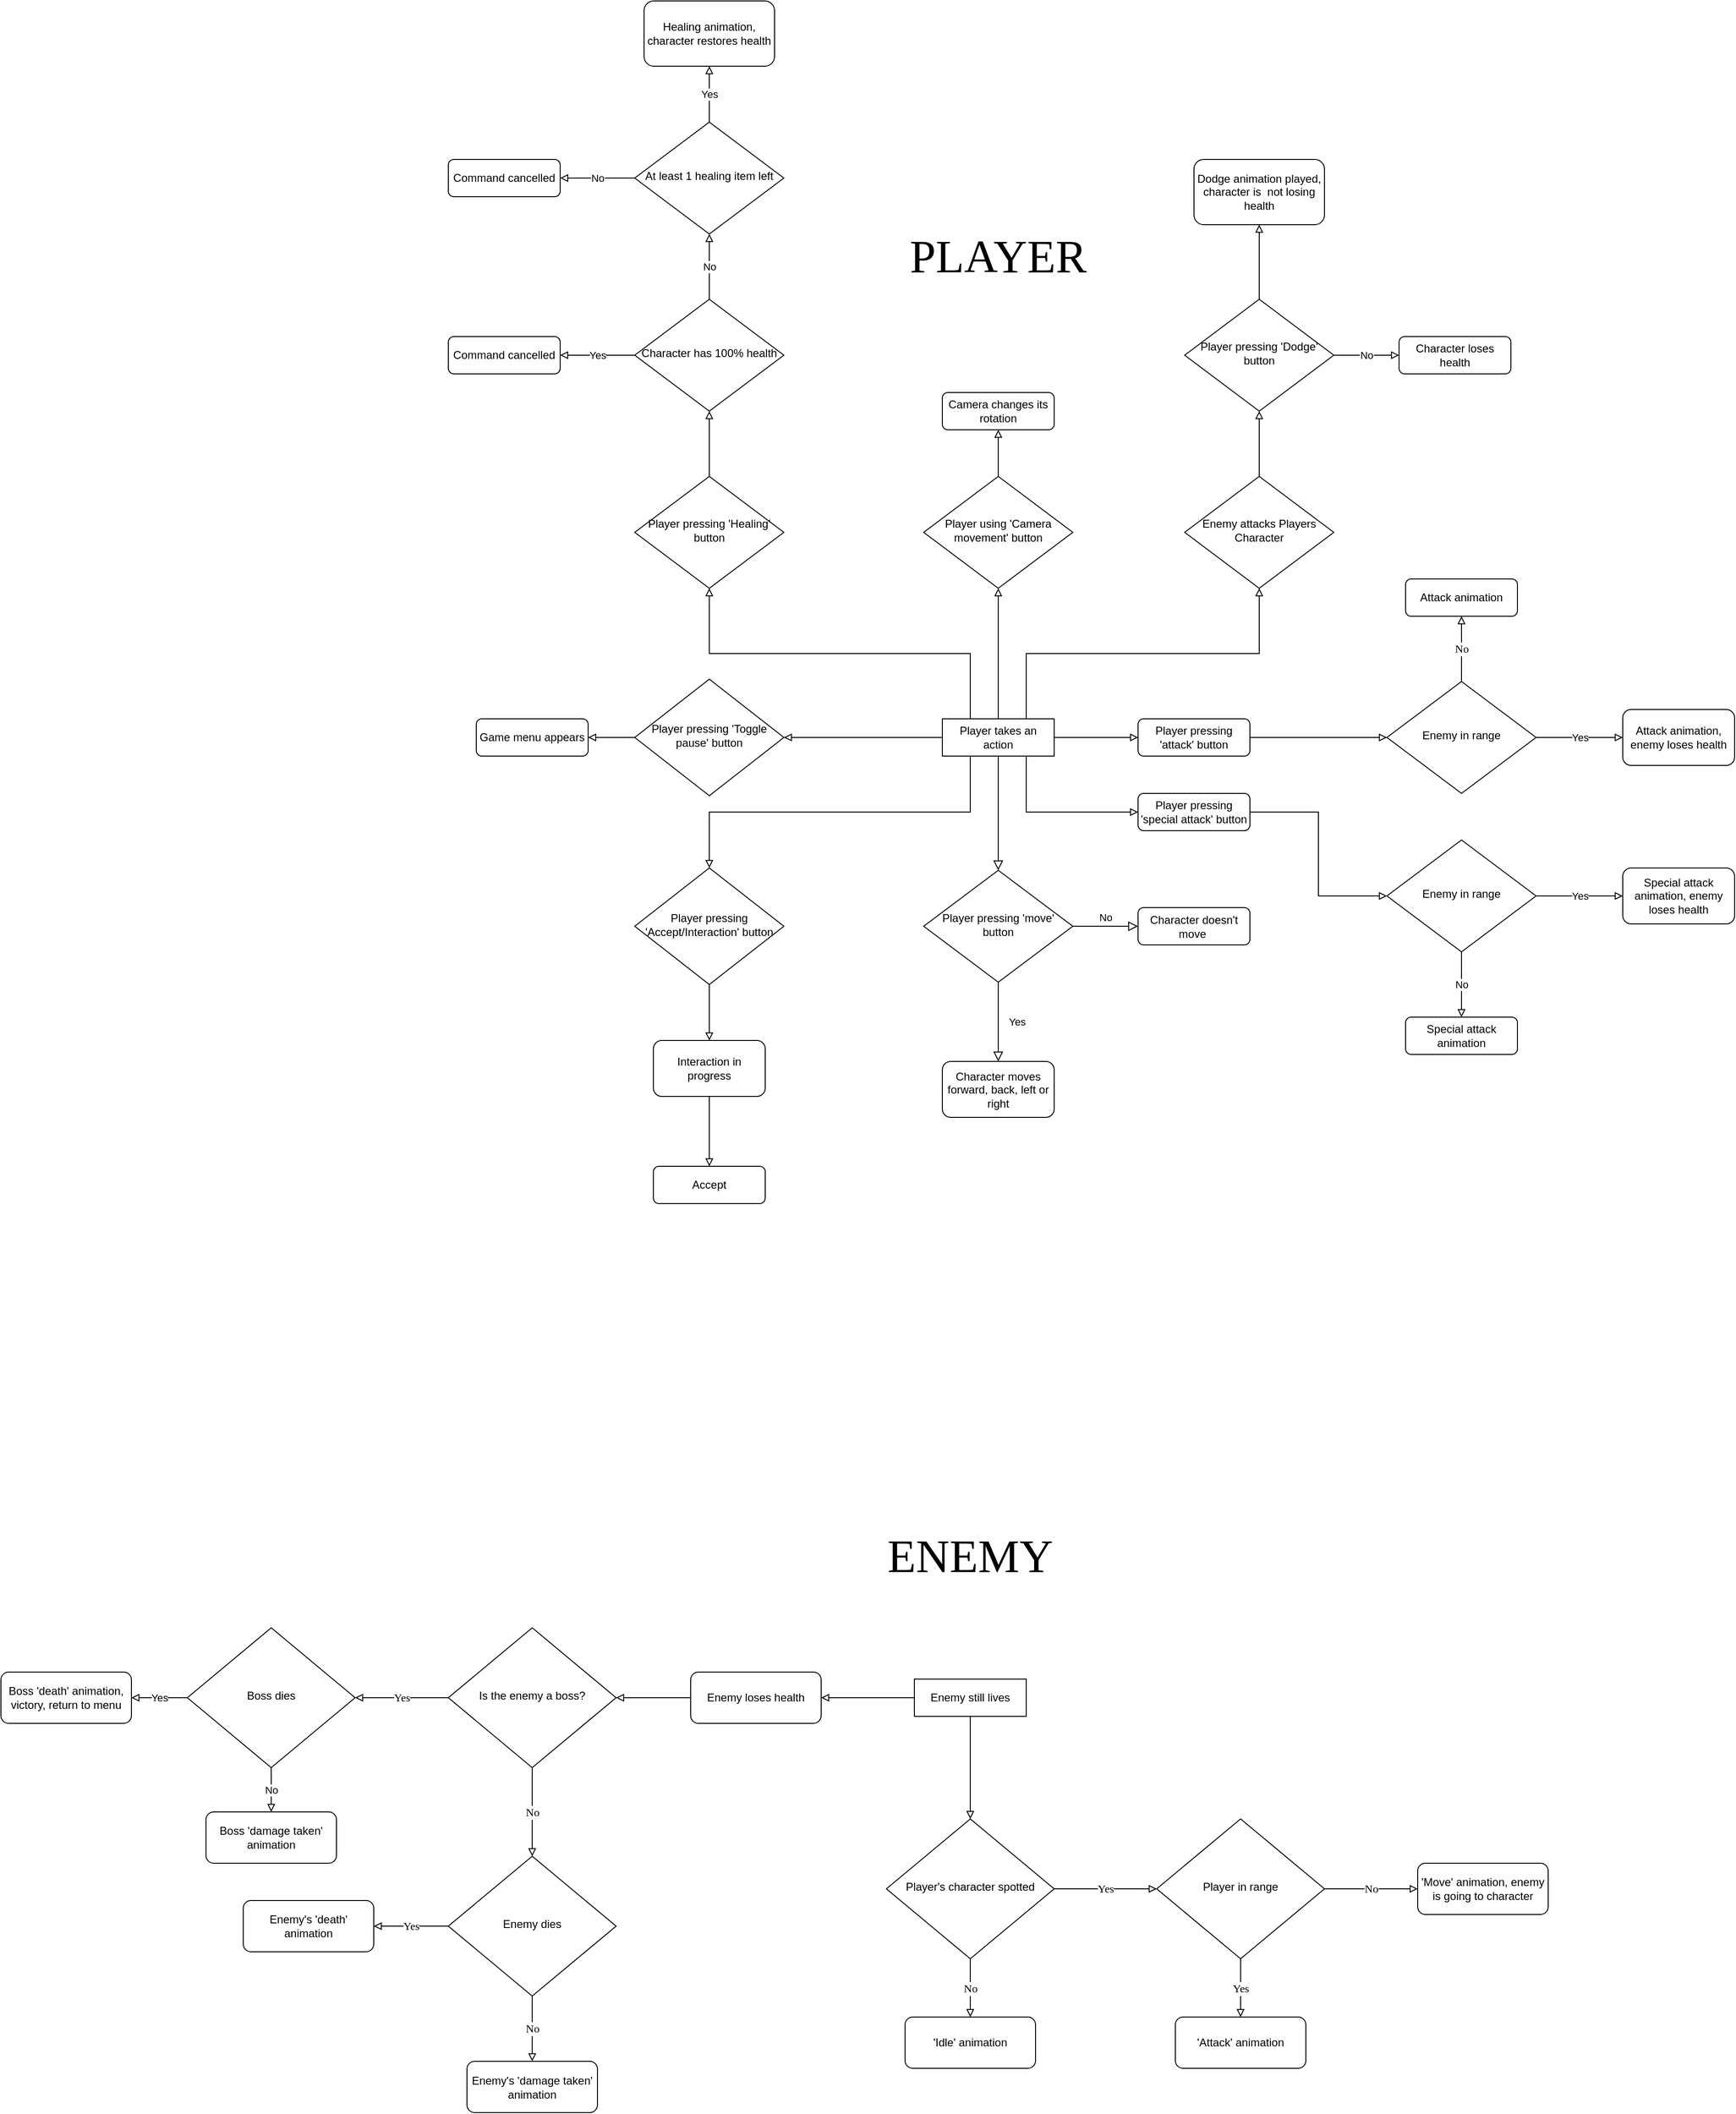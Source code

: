 <mxfile version="14.2.7" type="google"><diagram id="C5RBs43oDa-KdzZeNtuy" name="Page-1"><mxGraphModel dx="2208" dy="1964" grid="1" gridSize="10" guides="1" tooltips="1" connect="1" arrows="1" fold="1" page="1" pageScale="1" pageWidth="827" pageHeight="1169" math="0" shadow="0"><root><mxCell id="WIyWlLk6GJQsqaUBKTNV-0"/><mxCell id="WIyWlLk6GJQsqaUBKTNV-1" parent="WIyWlLk6GJQsqaUBKTNV-0"/><mxCell id="WIyWlLk6GJQsqaUBKTNV-2" value="" style="rounded=0;html=1;jettySize=auto;orthogonalLoop=1;fontSize=11;endArrow=block;endFill=0;endSize=8;strokeWidth=1;shadow=0;labelBackgroundColor=none;edgeStyle=orthogonalEdgeStyle;" parent="WIyWlLk6GJQsqaUBKTNV-1" source="WIyWlLk6GJQsqaUBKTNV-3" target="WIyWlLk6GJQsqaUBKTNV-6" edge="1"><mxGeometry relative="1" as="geometry"/></mxCell><mxCell id="Dan8Ha7qiexvNh3nj23z-9" style="edgeStyle=orthogonalEdgeStyle;rounded=0;orthogonalLoop=1;jettySize=auto;html=1;exitX=1;exitY=0.5;exitDx=0;exitDy=0;entryX=0;entryY=0.5;entryDx=0;entryDy=0;endArrow=block;endFill=0;" parent="WIyWlLk6GJQsqaUBKTNV-1" source="WIyWlLk6GJQsqaUBKTNV-3" edge="1"><mxGeometry relative="1" as="geometry"><mxPoint x="560" y="260" as="targetPoint"/></mxGeometry></mxCell><mxCell id="Dan8Ha7qiexvNh3nj23z-19" style="edgeStyle=orthogonalEdgeStyle;rounded=0;orthogonalLoop=1;jettySize=auto;html=1;exitX=0;exitY=0.5;exitDx=0;exitDy=0;entryX=1;entryY=0.5;entryDx=0;entryDy=0;endArrow=block;endFill=0;" parent="WIyWlLk6GJQsqaUBKTNV-1" source="WIyWlLk6GJQsqaUBKTNV-3" target="Dan8Ha7qiexvNh3nj23z-18" edge="1"><mxGeometry relative="1" as="geometry"/></mxCell><mxCell id="Dan8Ha7qiexvNh3nj23z-23" style="edgeStyle=orthogonalEdgeStyle;rounded=0;orthogonalLoop=1;jettySize=auto;html=1;exitX=0.5;exitY=0;exitDx=0;exitDy=0;entryX=0.5;entryY=1;entryDx=0;entryDy=0;endArrow=block;endFill=0;" parent="WIyWlLk6GJQsqaUBKTNV-1" source="WIyWlLk6GJQsqaUBKTNV-3" target="Dan8Ha7qiexvNh3nj23z-22" edge="1"><mxGeometry relative="1" as="geometry"/></mxCell><mxCell id="Dan8Ha7qiexvNh3nj23z-37" style="edgeStyle=orthogonalEdgeStyle;rounded=0;orthogonalLoop=1;jettySize=auto;html=1;exitX=0.75;exitY=0;exitDx=0;exitDy=0;endArrow=block;endFill=0;" parent="WIyWlLk6GJQsqaUBKTNV-1" source="WIyWlLk6GJQsqaUBKTNV-3" target="Dan8Ha7qiexvNh3nj23z-36" edge="1"><mxGeometry relative="1" as="geometry"/></mxCell><mxCell id="Dan8Ha7qiexvNh3nj23z-45" style="edgeStyle=orthogonalEdgeStyle;rounded=0;orthogonalLoop=1;jettySize=auto;html=1;exitX=0.25;exitY=0;exitDx=0;exitDy=0;entryX=0.5;entryY=1;entryDx=0;entryDy=0;endArrow=block;endFill=0;" parent="WIyWlLk6GJQsqaUBKTNV-1" source="WIyWlLk6GJQsqaUBKTNV-3" target="Dan8Ha7qiexvNh3nj23z-44" edge="1"><mxGeometry relative="1" as="geometry"/></mxCell><mxCell id="Dan8Ha7qiexvNh3nj23z-57" style="edgeStyle=orthogonalEdgeStyle;rounded=0;orthogonalLoop=1;jettySize=auto;html=1;exitX=0.25;exitY=1;exitDx=0;exitDy=0;endArrow=block;endFill=0;" parent="WIyWlLk6GJQsqaUBKTNV-1" source="WIyWlLk6GJQsqaUBKTNV-3" target="Dan8Ha7qiexvNh3nj23z-56" edge="1"><mxGeometry relative="1" as="geometry"/></mxCell><mxCell id="Dan8Ha7qiexvNh3nj23z-114" style="edgeStyle=orthogonalEdgeStyle;rounded=0;orthogonalLoop=1;jettySize=auto;html=1;exitX=0.75;exitY=1;exitDx=0;exitDy=0;entryX=0;entryY=0.5;entryDx=0;entryDy=0;endArrow=block;endFill=0;fontFamily=Verdana;fontSize=12;" parent="WIyWlLk6GJQsqaUBKTNV-1" source="WIyWlLk6GJQsqaUBKTNV-3" target="Dan8Ha7qiexvNh3nj23z-113" edge="1"><mxGeometry relative="1" as="geometry"/></mxCell><mxCell id="WIyWlLk6GJQsqaUBKTNV-3" value="Player takes an action" style="rounded=1;whiteSpace=wrap;html=1;fontSize=12;glass=0;strokeWidth=1;shadow=0;arcSize=0;" parent="WIyWlLk6GJQsqaUBKTNV-1" vertex="1"><mxGeometry x="350" y="240" width="120" height="40" as="geometry"/></mxCell><mxCell id="WIyWlLk6GJQsqaUBKTNV-4" value="Yes" style="rounded=0;html=1;jettySize=auto;orthogonalLoop=1;fontSize=11;endArrow=block;endFill=0;endSize=8;strokeWidth=1;shadow=0;labelBackgroundColor=none;edgeStyle=orthogonalEdgeStyle;entryX=0.5;entryY=0;entryDx=0;entryDy=0;" parent="WIyWlLk6GJQsqaUBKTNV-1" source="WIyWlLk6GJQsqaUBKTNV-6" target="Dan8Ha7qiexvNh3nj23z-2" edge="1"><mxGeometry y="20" relative="1" as="geometry"><mxPoint as="offset"/><mxPoint x="410" y="512.5" as="targetPoint"/></mxGeometry></mxCell><mxCell id="WIyWlLk6GJQsqaUBKTNV-5" value="No" style="edgeStyle=orthogonalEdgeStyle;rounded=0;html=1;jettySize=auto;orthogonalLoop=1;fontSize=11;endArrow=block;endFill=0;endSize=8;strokeWidth=1;shadow=0;labelBackgroundColor=none;" parent="WIyWlLk6GJQsqaUBKTNV-1" source="WIyWlLk6GJQsqaUBKTNV-6" target="WIyWlLk6GJQsqaUBKTNV-7" edge="1"><mxGeometry y="10" relative="1" as="geometry"><mxPoint as="offset"/></mxGeometry></mxCell><mxCell id="WIyWlLk6GJQsqaUBKTNV-6" value="Player pressing 'move' button" style="rhombus;whiteSpace=wrap;html=1;shadow=0;fontFamily=Helvetica;fontSize=12;align=center;strokeWidth=1;spacing=6;spacingTop=-4;" parent="WIyWlLk6GJQsqaUBKTNV-1" vertex="1"><mxGeometry x="330" y="402.5" width="160" height="120" as="geometry"/></mxCell><mxCell id="WIyWlLk6GJQsqaUBKTNV-7" value="Character doesn't move&amp;nbsp;" style="rounded=1;whiteSpace=wrap;html=1;fontSize=12;glass=0;strokeWidth=1;shadow=0;" parent="WIyWlLk6GJQsqaUBKTNV-1" vertex="1"><mxGeometry x="560" y="442.5" width="120" height="40" as="geometry"/></mxCell><mxCell id="Dan8Ha7qiexvNh3nj23z-2" value="&lt;span&gt;Character moves forward, back, left or right&lt;/span&gt;" style="rounded=1;whiteSpace=wrap;html=1;" parent="WIyWlLk6GJQsqaUBKTNV-1" vertex="1"><mxGeometry x="350" y="607.5" width="120" height="60" as="geometry"/></mxCell><mxCell id="Dan8Ha7qiexvNh3nj23z-27" style="edgeStyle=orthogonalEdgeStyle;rounded=0;orthogonalLoop=1;jettySize=auto;html=1;exitX=1;exitY=0.5;exitDx=0;exitDy=0;entryX=0;entryY=0.5;entryDx=0;entryDy=0;endArrow=block;endFill=0;" parent="WIyWlLk6GJQsqaUBKTNV-1" source="Dan8Ha7qiexvNh3nj23z-112" target="Dan8Ha7qiexvNh3nj23z-13" edge="1"><mxGeometry relative="1" as="geometry"><mxPoint x="720" y="260" as="sourcePoint"/><mxPoint x="770" y="260" as="targetPoint"/></mxGeometry></mxCell><mxCell id="Dan8Ha7qiexvNh3nj23z-12" value="&lt;span&gt;Attack animation, enemy loses health&lt;/span&gt;" style="rounded=1;whiteSpace=wrap;html=1;" parent="WIyWlLk6GJQsqaUBKTNV-1" vertex="1"><mxGeometry x="1080" y="230" width="120" height="60" as="geometry"/></mxCell><mxCell id="Dan8Ha7qiexvNh3nj23z-17" value="Yes" style="edgeStyle=orthogonalEdgeStyle;rounded=0;orthogonalLoop=1;jettySize=auto;html=1;exitX=1;exitY=0.5;exitDx=0;exitDy=0;endArrow=block;endFill=0;" parent="WIyWlLk6GJQsqaUBKTNV-1" source="Dan8Ha7qiexvNh3nj23z-13" target="Dan8Ha7qiexvNh3nj23z-12" edge="1"><mxGeometry relative="1" as="geometry"/></mxCell><mxCell id="Dan8Ha7qiexvNh3nj23z-117" value="No" style="edgeStyle=orthogonalEdgeStyle;rounded=0;orthogonalLoop=1;jettySize=auto;html=1;exitX=0.5;exitY=0;exitDx=0;exitDy=0;entryX=0.5;entryY=1;entryDx=0;entryDy=0;endArrow=block;endFill=0;fontFamily=Verdana;fontSize=12;" parent="WIyWlLk6GJQsqaUBKTNV-1" source="Dan8Ha7qiexvNh3nj23z-13" target="Dan8Ha7qiexvNh3nj23z-15" edge="1"><mxGeometry relative="1" as="geometry"/></mxCell><mxCell id="Dan8Ha7qiexvNh3nj23z-13" value="Enemy in range" style="rhombus;whiteSpace=wrap;html=1;shadow=0;fontFamily=Helvetica;fontSize=12;align=center;strokeWidth=1;spacing=6;spacingTop=-4;" parent="WIyWlLk6GJQsqaUBKTNV-1" vertex="1"><mxGeometry x="827" y="200" width="160" height="120" as="geometry"/></mxCell><mxCell id="Dan8Ha7qiexvNh3nj23z-15" value="Attack animation" style="rounded=1;whiteSpace=wrap;html=1;fontSize=12;glass=0;strokeWidth=1;shadow=0;" parent="WIyWlLk6GJQsqaUBKTNV-1" vertex="1"><mxGeometry x="847" y="90" width="120" height="40" as="geometry"/></mxCell><mxCell id="Dan8Ha7qiexvNh3nj23z-21" style="edgeStyle=orthogonalEdgeStyle;rounded=0;orthogonalLoop=1;jettySize=auto;html=1;exitX=0;exitY=0.5;exitDx=0;exitDy=0;entryX=1;entryY=0.5;entryDx=0;entryDy=0;endArrow=block;endFill=0;" parent="WIyWlLk6GJQsqaUBKTNV-1" source="Dan8Ha7qiexvNh3nj23z-18" target="Dan8Ha7qiexvNh3nj23z-20" edge="1"><mxGeometry relative="1" as="geometry"/></mxCell><mxCell id="Dan8Ha7qiexvNh3nj23z-18" value="Player pressing 'Toggle pause' button" style="rhombus;whiteSpace=wrap;html=1;shadow=0;fontFamily=Helvetica;fontSize=12;align=center;strokeWidth=1;spacing=6;spacingTop=-4;" parent="WIyWlLk6GJQsqaUBKTNV-1" vertex="1"><mxGeometry x="20" y="197.5" width="160" height="125" as="geometry"/></mxCell><mxCell id="Dan8Ha7qiexvNh3nj23z-20" value="Game menu appears" style="rounded=1;whiteSpace=wrap;html=1;fontSize=12;glass=0;strokeWidth=1;shadow=0;" parent="WIyWlLk6GJQsqaUBKTNV-1" vertex="1"><mxGeometry x="-150" y="240" width="120" height="40" as="geometry"/></mxCell><mxCell id="Dan8Ha7qiexvNh3nj23z-25" style="edgeStyle=orthogonalEdgeStyle;rounded=0;orthogonalLoop=1;jettySize=auto;html=1;exitX=0.5;exitY=0;exitDx=0;exitDy=0;entryX=0.5;entryY=1;entryDx=0;entryDy=0;endArrow=block;endFill=0;" parent="WIyWlLk6GJQsqaUBKTNV-1" source="Dan8Ha7qiexvNh3nj23z-22" target="Dan8Ha7qiexvNh3nj23z-24" edge="1"><mxGeometry relative="1" as="geometry"/></mxCell><mxCell id="Dan8Ha7qiexvNh3nj23z-22" value="Player using 'Camera movement' button" style="rhombus;whiteSpace=wrap;html=1;shadow=0;fontFamily=Helvetica;fontSize=12;align=center;strokeWidth=1;spacing=6;spacingTop=-4;" parent="WIyWlLk6GJQsqaUBKTNV-1" vertex="1"><mxGeometry x="330" y="-20" width="160" height="120" as="geometry"/></mxCell><mxCell id="Dan8Ha7qiexvNh3nj23z-24" value="Camera changes its rotation" style="rounded=1;whiteSpace=wrap;html=1;fontSize=12;glass=0;strokeWidth=1;shadow=0;" parent="WIyWlLk6GJQsqaUBKTNV-1" vertex="1"><mxGeometry x="350" y="-110" width="120" height="40" as="geometry"/></mxCell><mxCell id="Dan8Ha7qiexvNh3nj23z-33" value="No" style="edgeStyle=orthogonalEdgeStyle;rounded=0;orthogonalLoop=1;jettySize=auto;html=1;exitX=0.5;exitY=1;exitDx=0;exitDy=0;endArrow=block;endFill=0;entryX=0.5;entryY=0;entryDx=0;entryDy=0;" parent="WIyWlLk6GJQsqaUBKTNV-1" source="Dan8Ha7qiexvNh3nj23z-30" target="Dan8Ha7qiexvNh3nj23z-32" edge="1"><mxGeometry relative="1" as="geometry"><mxPoint x="850" y="560" as="targetPoint"/></mxGeometry></mxCell><mxCell id="Dan8Ha7qiexvNh3nj23z-35" value="Yes" style="edgeStyle=orthogonalEdgeStyle;rounded=0;orthogonalLoop=1;jettySize=auto;html=1;exitX=1;exitY=0.5;exitDx=0;exitDy=0;entryX=0;entryY=0.5;entryDx=0;entryDy=0;endArrow=block;endFill=0;" parent="WIyWlLk6GJQsqaUBKTNV-1" source="Dan8Ha7qiexvNh3nj23z-30" target="Dan8Ha7qiexvNh3nj23z-34" edge="1"><mxGeometry relative="1" as="geometry"/></mxCell><mxCell id="Dan8Ha7qiexvNh3nj23z-30" value="Enemy in range" style="rhombus;whiteSpace=wrap;html=1;shadow=0;fontFamily=Helvetica;fontSize=12;align=center;strokeWidth=1;spacing=6;spacingTop=-4;" parent="WIyWlLk6GJQsqaUBKTNV-1" vertex="1"><mxGeometry x="827" y="370" width="160" height="120" as="geometry"/></mxCell><mxCell id="Dan8Ha7qiexvNh3nj23z-32" value="Special attack animation" style="rounded=1;whiteSpace=wrap;html=1;fontSize=12;glass=0;strokeWidth=1;shadow=0;" parent="WIyWlLk6GJQsqaUBKTNV-1" vertex="1"><mxGeometry x="847" y="560" width="120" height="40" as="geometry"/></mxCell><mxCell id="Dan8Ha7qiexvNh3nj23z-34" value="&lt;span&gt;Special attack animation, enemy loses health&lt;/span&gt;" style="rounded=1;whiteSpace=wrap;html=1;" parent="WIyWlLk6GJQsqaUBKTNV-1" vertex="1"><mxGeometry x="1080" y="400" width="120" height="60" as="geometry"/></mxCell><mxCell id="Dan8Ha7qiexvNh3nj23z-39" style="edgeStyle=orthogonalEdgeStyle;rounded=0;orthogonalLoop=1;jettySize=auto;html=1;exitX=0.5;exitY=0;exitDx=0;exitDy=0;entryX=0.5;entryY=1;entryDx=0;entryDy=0;endArrow=block;endFill=0;" parent="WIyWlLk6GJQsqaUBKTNV-1" source="Dan8Ha7qiexvNh3nj23z-36" target="Dan8Ha7qiexvNh3nj23z-38" edge="1"><mxGeometry relative="1" as="geometry"/></mxCell><mxCell id="Dan8Ha7qiexvNh3nj23z-36" value="Enemy attacks Players Character" style="rhombus;whiteSpace=wrap;html=1;shadow=0;fontFamily=Helvetica;fontSize=12;align=center;strokeWidth=1;spacing=6;spacingTop=-4;" parent="WIyWlLk6GJQsqaUBKTNV-1" vertex="1"><mxGeometry x="610" y="-20" width="160" height="120" as="geometry"/></mxCell><mxCell id="Dan8Ha7qiexvNh3nj23z-41" value="No" style="edgeStyle=orthogonalEdgeStyle;rounded=0;orthogonalLoop=1;jettySize=auto;html=1;exitX=1;exitY=0.5;exitDx=0;exitDy=0;entryX=0;entryY=0.5;entryDx=0;entryDy=0;endArrow=block;endFill=0;" parent="WIyWlLk6GJQsqaUBKTNV-1" source="Dan8Ha7qiexvNh3nj23z-38" target="Dan8Ha7qiexvNh3nj23z-40" edge="1"><mxGeometry relative="1" as="geometry"/></mxCell><mxCell id="Dan8Ha7qiexvNh3nj23z-43" style="edgeStyle=orthogonalEdgeStyle;rounded=0;orthogonalLoop=1;jettySize=auto;html=1;exitX=0.5;exitY=0;exitDx=0;exitDy=0;entryX=0.5;entryY=1;entryDx=0;entryDy=0;endArrow=block;endFill=0;" parent="WIyWlLk6GJQsqaUBKTNV-1" source="Dan8Ha7qiexvNh3nj23z-38" target="Dan8Ha7qiexvNh3nj23z-42" edge="1"><mxGeometry relative="1" as="geometry"/></mxCell><mxCell id="Dan8Ha7qiexvNh3nj23z-38" value="Player pressing 'Dodge' button" style="rhombus;whiteSpace=wrap;html=1;shadow=0;fontFamily=Helvetica;fontSize=12;align=center;strokeWidth=1;spacing=6;spacingTop=-4;" parent="WIyWlLk6GJQsqaUBKTNV-1" vertex="1"><mxGeometry x="610" y="-210" width="160" height="120" as="geometry"/></mxCell><mxCell id="Dan8Ha7qiexvNh3nj23z-40" value="Character loses health" style="rounded=1;whiteSpace=wrap;html=1;fontSize=12;glass=0;strokeWidth=1;shadow=0;" parent="WIyWlLk6GJQsqaUBKTNV-1" vertex="1"><mxGeometry x="840" y="-170" width="120" height="40" as="geometry"/></mxCell><mxCell id="Dan8Ha7qiexvNh3nj23z-42" value="Dodge animation played, character is&amp;nbsp; not losing health" style="rounded=1;whiteSpace=wrap;html=1;fontSize=12;glass=0;strokeWidth=1;shadow=0;" parent="WIyWlLk6GJQsqaUBKTNV-1" vertex="1"><mxGeometry x="620" y="-360" width="140" height="70" as="geometry"/></mxCell><mxCell id="Dan8Ha7qiexvNh3nj23z-47" style="edgeStyle=orthogonalEdgeStyle;rounded=0;orthogonalLoop=1;jettySize=auto;html=1;exitX=0.5;exitY=0;exitDx=0;exitDy=0;entryX=0.5;entryY=1;entryDx=0;entryDy=0;endArrow=block;endFill=0;" parent="WIyWlLk6GJQsqaUBKTNV-1" source="Dan8Ha7qiexvNh3nj23z-44" target="Dan8Ha7qiexvNh3nj23z-46" edge="1"><mxGeometry relative="1" as="geometry"/></mxCell><mxCell id="Dan8Ha7qiexvNh3nj23z-44" value="Player pressing 'Healing' button" style="rhombus;whiteSpace=wrap;html=1;shadow=0;fontFamily=Helvetica;fontSize=12;align=center;strokeWidth=1;spacing=6;spacingTop=-4;" parent="WIyWlLk6GJQsqaUBKTNV-1" vertex="1"><mxGeometry x="20" y="-20" width="160" height="120" as="geometry"/></mxCell><mxCell id="Dan8Ha7qiexvNh3nj23z-49" value="Yes" style="edgeStyle=orthogonalEdgeStyle;rounded=0;orthogonalLoop=1;jettySize=auto;html=1;exitX=0;exitY=0.5;exitDx=0;exitDy=0;entryX=1;entryY=0.5;entryDx=0;entryDy=0;endArrow=block;endFill=0;" parent="WIyWlLk6GJQsqaUBKTNV-1" source="Dan8Ha7qiexvNh3nj23z-46" target="Dan8Ha7qiexvNh3nj23z-48" edge="1"><mxGeometry relative="1" as="geometry"/></mxCell><mxCell id="Dan8Ha7qiexvNh3nj23z-51" value="No" style="edgeStyle=orthogonalEdgeStyle;rounded=0;orthogonalLoop=1;jettySize=auto;html=1;exitX=0.5;exitY=0;exitDx=0;exitDy=0;entryX=0.5;entryY=1;entryDx=0;entryDy=0;endArrow=block;endFill=0;" parent="WIyWlLk6GJQsqaUBKTNV-1" source="Dan8Ha7qiexvNh3nj23z-46" target="Dan8Ha7qiexvNh3nj23z-50" edge="1"><mxGeometry relative="1" as="geometry"/></mxCell><mxCell id="Dan8Ha7qiexvNh3nj23z-46" value="Character has 100% health" style="rhombus;whiteSpace=wrap;html=1;shadow=0;fontFamily=Helvetica;fontSize=12;align=center;strokeWidth=1;spacing=6;spacingTop=-4;" parent="WIyWlLk6GJQsqaUBKTNV-1" vertex="1"><mxGeometry x="20" y="-210" width="160" height="120" as="geometry"/></mxCell><mxCell id="Dan8Ha7qiexvNh3nj23z-48" value="Command cancelled" style="rounded=1;whiteSpace=wrap;html=1;fontSize=12;glass=0;strokeWidth=1;shadow=0;" parent="WIyWlLk6GJQsqaUBKTNV-1" vertex="1"><mxGeometry x="-180" y="-170" width="120" height="40" as="geometry"/></mxCell><mxCell id="Dan8Ha7qiexvNh3nj23z-53" value="No" style="edgeStyle=orthogonalEdgeStyle;rounded=0;orthogonalLoop=1;jettySize=auto;html=1;exitX=0;exitY=0.5;exitDx=0;exitDy=0;entryX=1;entryY=0.5;entryDx=0;entryDy=0;endArrow=block;endFill=0;" parent="WIyWlLk6GJQsqaUBKTNV-1" source="Dan8Ha7qiexvNh3nj23z-50" target="Dan8Ha7qiexvNh3nj23z-52" edge="1"><mxGeometry relative="1" as="geometry"/></mxCell><mxCell id="Dan8Ha7qiexvNh3nj23z-55" value="Yes" style="edgeStyle=orthogonalEdgeStyle;rounded=0;orthogonalLoop=1;jettySize=auto;html=1;exitX=0.5;exitY=0;exitDx=0;exitDy=0;entryX=0.5;entryY=1;entryDx=0;entryDy=0;endArrow=block;endFill=0;" parent="WIyWlLk6GJQsqaUBKTNV-1" source="Dan8Ha7qiexvNh3nj23z-50" target="Dan8Ha7qiexvNh3nj23z-54" edge="1"><mxGeometry relative="1" as="geometry"/></mxCell><mxCell id="Dan8Ha7qiexvNh3nj23z-50" value="At least 1 healing item left" style="rhombus;whiteSpace=wrap;html=1;shadow=0;fontFamily=Helvetica;fontSize=12;align=center;strokeWidth=1;spacing=6;spacingTop=-4;" parent="WIyWlLk6GJQsqaUBKTNV-1" vertex="1"><mxGeometry x="20" y="-400" width="160" height="120" as="geometry"/></mxCell><mxCell id="Dan8Ha7qiexvNh3nj23z-52" value="Command cancelled" style="rounded=1;whiteSpace=wrap;html=1;fontSize=12;glass=0;strokeWidth=1;shadow=0;" parent="WIyWlLk6GJQsqaUBKTNV-1" vertex="1"><mxGeometry x="-180" y="-360" width="120" height="40" as="geometry"/></mxCell><mxCell id="Dan8Ha7qiexvNh3nj23z-54" value="Healing animation, character restores health" style="rounded=1;whiteSpace=wrap;html=1;fontSize=12;glass=0;strokeWidth=1;shadow=0;" parent="WIyWlLk6GJQsqaUBKTNV-1" vertex="1"><mxGeometry x="30" y="-530" width="140" height="70" as="geometry"/></mxCell><mxCell id="Dan8Ha7qiexvNh3nj23z-59" style="edgeStyle=orthogonalEdgeStyle;rounded=0;orthogonalLoop=1;jettySize=auto;html=1;exitX=0.5;exitY=1;exitDx=0;exitDy=0;entryX=0.5;entryY=0;entryDx=0;entryDy=0;endArrow=block;endFill=0;" parent="WIyWlLk6GJQsqaUBKTNV-1" source="Dan8Ha7qiexvNh3nj23z-56" edge="1"><mxGeometry relative="1" as="geometry"><mxPoint x="100" y="585" as="targetPoint"/></mxGeometry></mxCell><mxCell id="Dan8Ha7qiexvNh3nj23z-56" value="Player pressing 'Accept/Interaction' button" style="rhombus;whiteSpace=wrap;html=1;shadow=0;fontFamily=Helvetica;fontSize=12;align=center;strokeWidth=1;spacing=6;spacingTop=-4;" parent="WIyWlLk6GJQsqaUBKTNV-1" vertex="1"><mxGeometry x="20" y="400" width="160" height="125" as="geometry"/></mxCell><mxCell id="Dan8Ha7qiexvNh3nj23z-62" value="Accept" style="rounded=1;whiteSpace=wrap;html=1;fontSize=12;glass=0;strokeWidth=1;shadow=0;" parent="WIyWlLk6GJQsqaUBKTNV-1" vertex="1"><mxGeometry x="40" y="720" width="120" height="40" as="geometry"/></mxCell><mxCell id="Dan8Ha7qiexvNh3nj23z-68" value="PLAYER" style="text;html=1;strokeColor=none;fillColor=none;align=center;verticalAlign=middle;whiteSpace=wrap;rounded=0;fontSize=50;fontStyle=0;fontFamily=Verdana;" parent="WIyWlLk6GJQsqaUBKTNV-1" vertex="1"><mxGeometry x="310" y="-304" width="200" height="94" as="geometry"/></mxCell><mxCell id="Dan8Ha7qiexvNh3nj23z-69" value="ENEMY" style="text;html=1;strokeColor=none;fillColor=none;align=center;verticalAlign=middle;whiteSpace=wrap;rounded=0;fontSize=50;fontStyle=0;fontFamily=Verdana;" parent="WIyWlLk6GJQsqaUBKTNV-1" vertex="1"><mxGeometry x="280" y="1090" width="200" height="94" as="geometry"/></mxCell><mxCell id="Dan8Ha7qiexvNh3nj23z-84" value="'Move' animation, enemy is going to character" style="rounded=1;whiteSpace=wrap;html=1;fontSize=12;glass=0;strokeWidth=1;shadow=0;" parent="WIyWlLk6GJQsqaUBKTNV-1" vertex="1"><mxGeometry x="860" y="1467.5" width="140" height="55" as="geometry"/></mxCell><mxCell id="Dan8Ha7qiexvNh3nj23z-86" value="No" style="edgeStyle=orthogonalEdgeStyle;rounded=0;orthogonalLoop=1;jettySize=auto;html=1;exitX=1;exitY=0.5;exitDx=0;exitDy=0;entryX=0;entryY=0.5;entryDx=0;entryDy=0;endArrow=block;endFill=0;fontFamily=Verdana;fontSize=12;" parent="WIyWlLk6GJQsqaUBKTNV-1" source="Dan8Ha7qiexvNh3nj23z-85" target="Dan8Ha7qiexvNh3nj23z-84" edge="1"><mxGeometry relative="1" as="geometry"><Array as="points"><mxPoint x="810" y="1495"/><mxPoint x="810" y="1495"/></Array></mxGeometry></mxCell><mxCell id="Dan8Ha7qiexvNh3nj23z-88" value="Yes" style="edgeStyle=orthogonalEdgeStyle;rounded=0;orthogonalLoop=1;jettySize=auto;html=1;exitX=0.5;exitY=1;exitDx=0;exitDy=0;entryX=0.5;entryY=0;entryDx=0;entryDy=0;endArrow=block;endFill=0;fontFamily=Verdana;fontSize=12;" parent="WIyWlLk6GJQsqaUBKTNV-1" source="Dan8Ha7qiexvNh3nj23z-85" target="Dan8Ha7qiexvNh3nj23z-87" edge="1"><mxGeometry relative="1" as="geometry"/></mxCell><mxCell id="Dan8Ha7qiexvNh3nj23z-85" value="Player in range" style="rhombus;whiteSpace=wrap;html=1;shadow=0;fontFamily=Helvetica;fontSize=12;align=center;strokeWidth=1;spacing=6;spacingTop=-4;" parent="WIyWlLk6GJQsqaUBKTNV-1" vertex="1"><mxGeometry x="580" y="1420" width="180" height="150" as="geometry"/></mxCell><mxCell id="Dan8Ha7qiexvNh3nj23z-87" value="'Attack' animation" style="rounded=1;whiteSpace=wrap;html=1;fontSize=12;glass=0;strokeWidth=1;shadow=0;" parent="WIyWlLk6GJQsqaUBKTNV-1" vertex="1"><mxGeometry x="600" y="1632.5" width="140" height="55" as="geometry"/></mxCell><mxCell id="Dan8Ha7qiexvNh3nj23z-93" value="Yes" style="edgeStyle=orthogonalEdgeStyle;rounded=0;orthogonalLoop=1;jettySize=auto;html=1;exitX=1;exitY=0.5;exitDx=0;exitDy=0;entryX=0;entryY=0.5;entryDx=0;entryDy=0;endArrow=block;endFill=0;fontFamily=Verdana;fontSize=12;" parent="WIyWlLk6GJQsqaUBKTNV-1" source="Dan8Ha7qiexvNh3nj23z-92" target="Dan8Ha7qiexvNh3nj23z-85" edge="1"><mxGeometry relative="1" as="geometry"/></mxCell><mxCell id="Dan8Ha7qiexvNh3nj23z-95" value="No" style="edgeStyle=orthogonalEdgeStyle;rounded=0;orthogonalLoop=1;jettySize=auto;html=1;exitX=0.5;exitY=1;exitDx=0;exitDy=0;entryX=0.5;entryY=0;entryDx=0;entryDy=0;endArrow=block;endFill=0;fontFamily=Verdana;fontSize=12;" parent="WIyWlLk6GJQsqaUBKTNV-1" source="Dan8Ha7qiexvNh3nj23z-92" target="Dan8Ha7qiexvNh3nj23z-94" edge="1"><mxGeometry relative="1" as="geometry"/></mxCell><mxCell id="Dan8Ha7qiexvNh3nj23z-92" value="Player's character spotted" style="rhombus;whiteSpace=wrap;html=1;shadow=0;fontFamily=Helvetica;fontSize=12;align=center;strokeWidth=1;spacing=6;spacingTop=-4;" parent="WIyWlLk6GJQsqaUBKTNV-1" vertex="1"><mxGeometry x="290" y="1420" width="180" height="150" as="geometry"/></mxCell><mxCell id="Dan8Ha7qiexvNh3nj23z-94" value="'Idle' animation" style="rounded=1;whiteSpace=wrap;html=1;fontSize=12;glass=0;strokeWidth=1;shadow=0;" parent="WIyWlLk6GJQsqaUBKTNV-1" vertex="1"><mxGeometry x="310" y="1632.5" width="140" height="55" as="geometry"/></mxCell><mxCell id="Dan8Ha7qiexvNh3nj23z-98" style="edgeStyle=orthogonalEdgeStyle;rounded=0;orthogonalLoop=1;jettySize=auto;html=1;exitX=0.5;exitY=1;exitDx=0;exitDy=0;entryX=0.5;entryY=0;entryDx=0;entryDy=0;endArrow=block;endFill=0;fontFamily=Verdana;fontSize=12;" parent="WIyWlLk6GJQsqaUBKTNV-1" source="Dan8Ha7qiexvNh3nj23z-97" target="Dan8Ha7qiexvNh3nj23z-92" edge="1"><mxGeometry relative="1" as="geometry"/></mxCell><mxCell id="Dan8Ha7qiexvNh3nj23z-100" style="edgeStyle=orthogonalEdgeStyle;rounded=0;orthogonalLoop=1;jettySize=auto;html=1;exitX=0;exitY=0.5;exitDx=0;exitDy=0;entryX=1;entryY=0.5;entryDx=0;entryDy=0;endArrow=block;endFill=0;fontFamily=Verdana;fontSize=12;" parent="WIyWlLk6GJQsqaUBKTNV-1" source="Dan8Ha7qiexvNh3nj23z-97" target="Dan8Ha7qiexvNh3nj23z-99" edge="1"><mxGeometry relative="1" as="geometry"/></mxCell><mxCell id="Dan8Ha7qiexvNh3nj23z-97" value="Enemy still lives" style="rounded=1;whiteSpace=wrap;html=1;fontSize=12;glass=0;strokeWidth=1;shadow=0;arcSize=0;" parent="WIyWlLk6GJQsqaUBKTNV-1" vertex="1"><mxGeometry x="320" y="1270" width="120" height="40" as="geometry"/></mxCell><mxCell id="Dan8Ha7qiexvNh3nj23z-122" style="edgeStyle=orthogonalEdgeStyle;rounded=0;orthogonalLoop=1;jettySize=auto;html=1;exitX=0;exitY=0.5;exitDx=0;exitDy=0;entryX=1;entryY=0.5;entryDx=0;entryDy=0;endArrow=block;endFill=0;fontFamily=Verdana;fontSize=12;" parent="WIyWlLk6GJQsqaUBKTNV-1" source="Dan8Ha7qiexvNh3nj23z-99" target="Dan8Ha7qiexvNh3nj23z-120" edge="1"><mxGeometry relative="1" as="geometry"/></mxCell><mxCell id="Dan8Ha7qiexvNh3nj23z-99" value="Enemy loses health" style="rounded=1;whiteSpace=wrap;html=1;fontSize=12;glass=0;strokeWidth=1;shadow=0;" parent="WIyWlLk6GJQsqaUBKTNV-1" vertex="1"><mxGeometry x="80" y="1262.5" width="140" height="55" as="geometry"/></mxCell><mxCell id="Dan8Ha7qiexvNh3nj23z-101" value="Enemy's 'damage taken' animation" style="rounded=1;whiteSpace=wrap;html=1;fontSize=12;glass=0;strokeWidth=1;shadow=0;" parent="WIyWlLk6GJQsqaUBKTNV-1" vertex="1"><mxGeometry x="-160" y="1680" width="140" height="55" as="geometry"/></mxCell><mxCell id="Dan8Ha7qiexvNh3nj23z-103" value="Boss 'death' animation, victory, return to menu" style="rounded=1;whiteSpace=wrap;html=1;fontSize=12;glass=0;strokeWidth=1;shadow=0;" parent="WIyWlLk6GJQsqaUBKTNV-1" vertex="1"><mxGeometry x="-660" y="1262.5" width="140" height="55" as="geometry"/></mxCell><mxCell id="Dan8Ha7qiexvNh3nj23z-127" value="No" style="edgeStyle=orthogonalEdgeStyle;rounded=0;orthogonalLoop=1;jettySize=auto;html=1;exitX=0.5;exitY=1;exitDx=0;exitDy=0;entryX=0.5;entryY=0;entryDx=0;entryDy=0;endArrow=block;endFill=0;fontFamily=Verdana;fontSize=12;" parent="WIyWlLk6GJQsqaUBKTNV-1" source="Dan8Ha7qiexvNh3nj23z-104" target="Dan8Ha7qiexvNh3nj23z-101" edge="1"><mxGeometry relative="1" as="geometry"/></mxCell><mxCell id="Dan8Ha7qiexvNh3nj23z-129" value="Yes" style="edgeStyle=orthogonalEdgeStyle;rounded=0;orthogonalLoop=1;jettySize=auto;html=1;exitX=0;exitY=0.5;exitDx=0;exitDy=0;entryX=1;entryY=0.5;entryDx=0;entryDy=0;endArrow=block;endFill=0;fontFamily=Verdana;fontSize=12;" parent="WIyWlLk6GJQsqaUBKTNV-1" source="Dan8Ha7qiexvNh3nj23z-104" target="Dan8Ha7qiexvNh3nj23z-128" edge="1"><mxGeometry relative="1" as="geometry"/></mxCell><mxCell id="Dan8Ha7qiexvNh3nj23z-104" value="Enemy dies" style="rhombus;whiteSpace=wrap;html=1;shadow=0;fontFamily=Helvetica;fontSize=12;align=center;strokeWidth=1;spacing=6;spacingTop=-4;" parent="WIyWlLk6GJQsqaUBKTNV-1" vertex="1"><mxGeometry x="-180" y="1460" width="180" height="150" as="geometry"/></mxCell><mxCell id="Dan8Ha7qiexvNh3nj23z-112" value="Player pressing 'attack' button" style="rounded=1;whiteSpace=wrap;html=1;fontSize=12;glass=0;strokeWidth=1;shadow=0;" parent="WIyWlLk6GJQsqaUBKTNV-1" vertex="1"><mxGeometry x="560" y="240" width="120" height="40" as="geometry"/></mxCell><mxCell id="Dan8Ha7qiexvNh3nj23z-116" style="edgeStyle=orthogonalEdgeStyle;rounded=0;orthogonalLoop=1;jettySize=auto;html=1;exitX=1;exitY=0.5;exitDx=0;exitDy=0;entryX=0;entryY=0.5;entryDx=0;entryDy=0;endArrow=block;endFill=0;fontFamily=Verdana;fontSize=12;" parent="WIyWlLk6GJQsqaUBKTNV-1" source="Dan8Ha7qiexvNh3nj23z-113" target="Dan8Ha7qiexvNh3nj23z-30" edge="1"><mxGeometry relative="1" as="geometry"/></mxCell><mxCell id="Dan8Ha7qiexvNh3nj23z-113" value="Player pressing 'special attack' button" style="rounded=1;whiteSpace=wrap;html=1;fontSize=12;glass=0;strokeWidth=1;shadow=0;" parent="WIyWlLk6GJQsqaUBKTNV-1" vertex="1"><mxGeometry x="560" y="320" width="120" height="40" as="geometry"/></mxCell><mxCell id="Dan8Ha7qiexvNh3nj23z-119" style="edgeStyle=orthogonalEdgeStyle;rounded=0;orthogonalLoop=1;jettySize=auto;html=1;exitX=0.5;exitY=1;exitDx=0;exitDy=0;entryX=0.5;entryY=0;entryDx=0;entryDy=0;endArrow=block;endFill=0;fontFamily=Verdana;fontSize=12;" parent="WIyWlLk6GJQsqaUBKTNV-1" source="Dan8Ha7qiexvNh3nj23z-118" target="Dan8Ha7qiexvNh3nj23z-62" edge="1"><mxGeometry relative="1" as="geometry"/></mxCell><mxCell id="Dan8Ha7qiexvNh3nj23z-118" value="&lt;span&gt;Interaction in progress&lt;/span&gt;" style="rounded=1;whiteSpace=wrap;html=1;" parent="WIyWlLk6GJQsqaUBKTNV-1" vertex="1"><mxGeometry x="40" y="585" width="120" height="60" as="geometry"/></mxCell><mxCell id="Dan8Ha7qiexvNh3nj23z-124" value="No" style="edgeStyle=orthogonalEdgeStyle;rounded=0;orthogonalLoop=1;jettySize=auto;html=1;exitX=0.5;exitY=1;exitDx=0;exitDy=0;entryX=0.5;entryY=0;entryDx=0;entryDy=0;endArrow=block;endFill=0;fontFamily=Verdana;fontSize=12;" parent="WIyWlLk6GJQsqaUBKTNV-1" source="Dan8Ha7qiexvNh3nj23z-120" target="Dan8Ha7qiexvNh3nj23z-104" edge="1"><mxGeometry relative="1" as="geometry"/></mxCell><mxCell id="Dan8Ha7qiexvNh3nj23z-125" value="Yes" style="edgeStyle=orthogonalEdgeStyle;rounded=0;orthogonalLoop=1;jettySize=auto;html=1;exitX=0;exitY=0.5;exitDx=0;exitDy=0;endArrow=block;endFill=0;fontFamily=Verdana;fontSize=12;entryX=1;entryY=0.5;entryDx=0;entryDy=0;" parent="WIyWlLk6GJQsqaUBKTNV-1" source="Dan8Ha7qiexvNh3nj23z-120" target="Dan8Ha7qiexvNh3nj23z-126" edge="1"><mxGeometry relative="1" as="geometry"><mxPoint x="-260" y="1290.118" as="targetPoint"/></mxGeometry></mxCell><mxCell id="Dan8Ha7qiexvNh3nj23z-120" value="Is the enemy a boss?" style="rhombus;whiteSpace=wrap;html=1;shadow=0;fontFamily=Helvetica;fontSize=12;align=center;strokeWidth=1;spacing=6;spacingTop=-4;" parent="WIyWlLk6GJQsqaUBKTNV-1" vertex="1"><mxGeometry x="-180" y="1215" width="180" height="150" as="geometry"/></mxCell><mxCell id="HE-Vnr5WRCZKlWyJal7m-0" value="Yes" style="edgeStyle=orthogonalEdgeStyle;rounded=0;orthogonalLoop=1;jettySize=auto;html=1;exitX=0;exitY=0.5;exitDx=0;exitDy=0;endArrow=block;endFill=0;" edge="1" parent="WIyWlLk6GJQsqaUBKTNV-1" source="Dan8Ha7qiexvNh3nj23z-126" target="Dan8Ha7qiexvNh3nj23z-103"><mxGeometry relative="1" as="geometry"/></mxCell><mxCell id="HE-Vnr5WRCZKlWyJal7m-2" value="No" style="edgeStyle=orthogonalEdgeStyle;rounded=0;orthogonalLoop=1;jettySize=auto;html=1;exitX=0.5;exitY=1;exitDx=0;exitDy=0;endArrow=block;endFill=0;entryX=0.5;entryY=0;entryDx=0;entryDy=0;" edge="1" parent="WIyWlLk6GJQsqaUBKTNV-1" source="Dan8Ha7qiexvNh3nj23z-126" target="HE-Vnr5WRCZKlWyJal7m-1"><mxGeometry relative="1" as="geometry"><mxPoint x="-370" y="1410" as="targetPoint"/></mxGeometry></mxCell><mxCell id="Dan8Ha7qiexvNh3nj23z-126" value="Boss dies" style="rhombus;whiteSpace=wrap;html=1;shadow=0;fontFamily=Helvetica;fontSize=12;align=center;strokeWidth=1;spacing=6;spacingTop=-4;" parent="WIyWlLk6GJQsqaUBKTNV-1" vertex="1"><mxGeometry x="-460" y="1215" width="180" height="150" as="geometry"/></mxCell><mxCell id="Dan8Ha7qiexvNh3nj23z-128" value="Enemy's 'death' animation" style="rounded=1;whiteSpace=wrap;html=1;fontSize=12;glass=0;strokeWidth=1;shadow=0;" parent="WIyWlLk6GJQsqaUBKTNV-1" vertex="1"><mxGeometry x="-400" y="1507.5" width="140" height="55" as="geometry"/></mxCell><mxCell id="HE-Vnr5WRCZKlWyJal7m-1" value="Boss 'damage taken' animation" style="rounded=1;whiteSpace=wrap;html=1;fontSize=12;glass=0;strokeWidth=1;shadow=0;" vertex="1" parent="WIyWlLk6GJQsqaUBKTNV-1"><mxGeometry x="-440" y="1412.5" width="140" height="55" as="geometry"/></mxCell></root></mxGraphModel></diagram></mxfile>